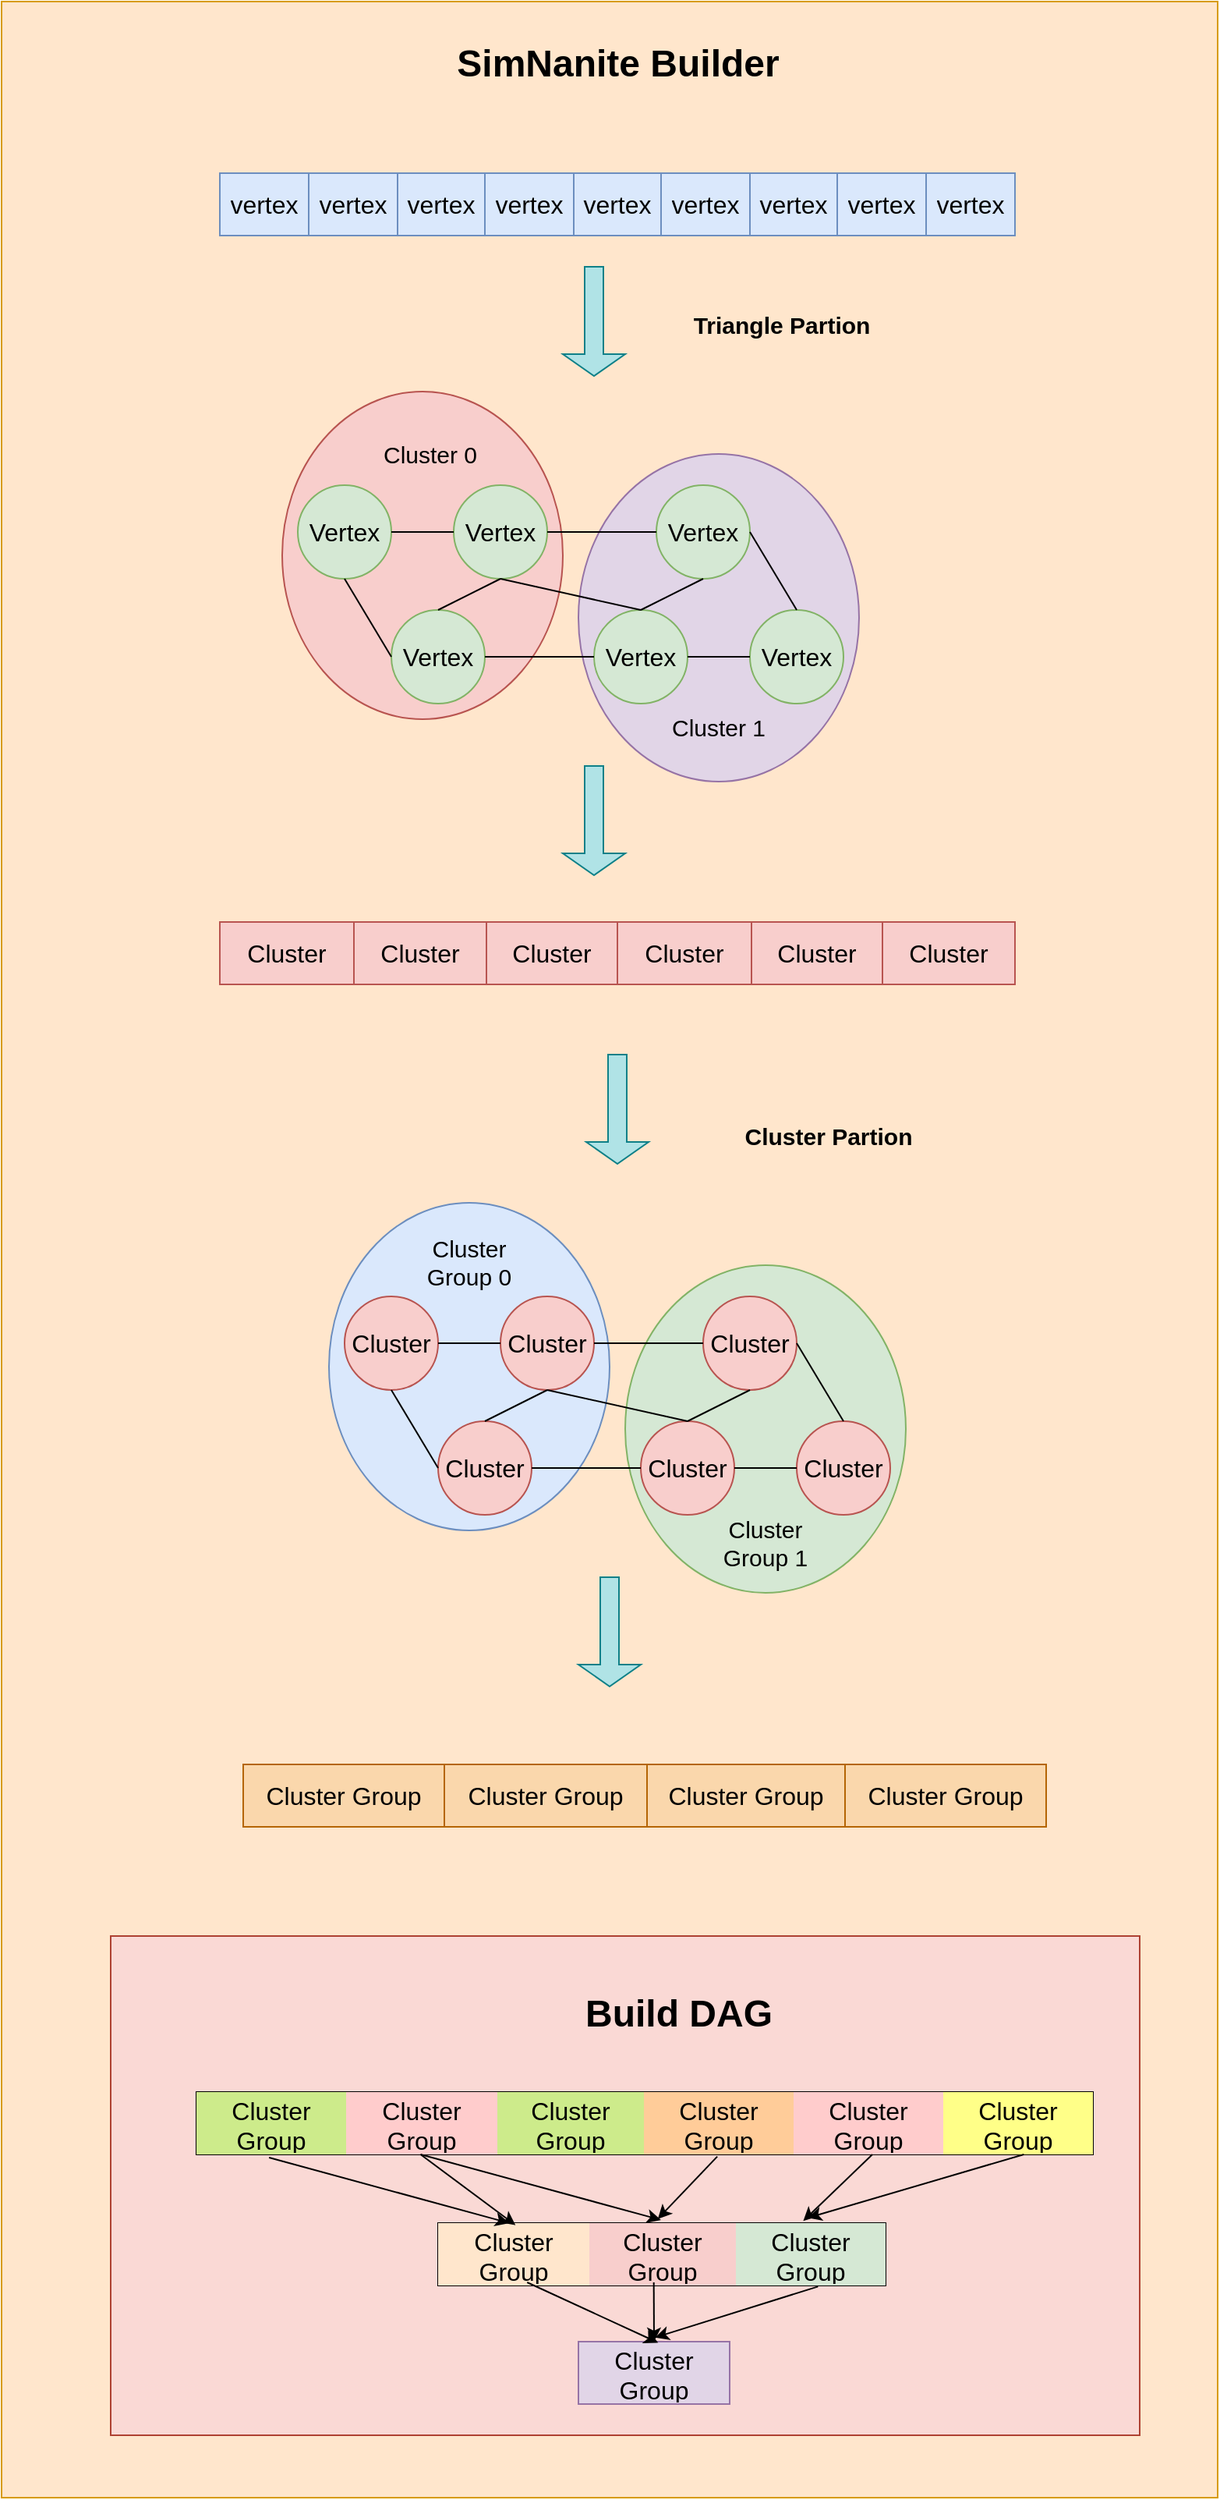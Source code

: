 <mxfile version="24.2.5" type="device">
  <diagram name="第 1 页" id="NVpO8k8sHnHA3oFOYIeO">
    <mxGraphModel dx="2074" dy="1205" grid="1" gridSize="10" guides="1" tooltips="1" connect="1" arrows="1" fold="1" page="1" pageScale="1" pageWidth="827" pageHeight="1169" math="0" shadow="0">
      <root>
        <mxCell id="0" />
        <mxCell id="1" parent="0" />
        <mxCell id="N2J5XHIXmiKmupVZQr-M-115" value="" style="rounded=0;whiteSpace=wrap;html=1;fillColor=#ffe6cc;strokeColor=#d79b00;" vertex="1" parent="1">
          <mxGeometry x="30" y="310" width="780" height="1600" as="geometry" />
        </mxCell>
        <mxCell id="N2J5XHIXmiKmupVZQr-M-113" value="" style="rounded=0;whiteSpace=wrap;html=1;fillColor=#fad9d5;strokeColor=#ae4132;" vertex="1" parent="1">
          <mxGeometry x="100" y="1550" width="660" height="320" as="geometry" />
        </mxCell>
        <mxCell id="N2J5XHIXmiKmupVZQr-M-37" value="" style="ellipse;whiteSpace=wrap;html=1;fillColor=#e1d5e7;strokeColor=#9673a6;" vertex="1" parent="1">
          <mxGeometry x="400" y="600" width="180" height="210" as="geometry" />
        </mxCell>
        <mxCell id="N2J5XHIXmiKmupVZQr-M-36" value="" style="ellipse;whiteSpace=wrap;html=1;fillColor=#f8cecc;strokeColor=#b85450;" vertex="1" parent="1">
          <mxGeometry x="210" y="560" width="180" height="210" as="geometry" />
        </mxCell>
        <mxCell id="N2J5XHIXmiKmupVZQr-M-1" value="" style="shape=table;startSize=0;container=1;collapsible=0;childLayout=tableLayout;fontSize=16;fillColor=#dae8fc;strokeColor=#6c8ebf;" vertex="1" parent="1">
          <mxGeometry x="170" y="420" width="510" height="40" as="geometry" />
        </mxCell>
        <mxCell id="N2J5XHIXmiKmupVZQr-M-2" value="" style="shape=tableRow;horizontal=0;startSize=0;swimlaneHead=0;swimlaneBody=0;strokeColor=inherit;top=0;left=0;bottom=0;right=0;collapsible=0;dropTarget=0;fillColor=none;points=[[0,0.5],[1,0.5]];portConstraint=eastwest;fontSize=16;" vertex="1" parent="N2J5XHIXmiKmupVZQr-M-1">
          <mxGeometry width="510" height="40" as="geometry" />
        </mxCell>
        <mxCell id="N2J5XHIXmiKmupVZQr-M-3" value="vertex" style="shape=partialRectangle;html=1;whiteSpace=wrap;connectable=0;strokeColor=inherit;overflow=hidden;fillColor=none;top=0;left=0;bottom=0;right=0;pointerEvents=1;fontSize=16;" vertex="1" parent="N2J5XHIXmiKmupVZQr-M-2">
          <mxGeometry width="57" height="40" as="geometry">
            <mxRectangle width="57" height="40" as="alternateBounds" />
          </mxGeometry>
        </mxCell>
        <mxCell id="N2J5XHIXmiKmupVZQr-M-4" value="vertex" style="shape=partialRectangle;html=1;whiteSpace=wrap;connectable=0;strokeColor=inherit;overflow=hidden;fillColor=none;top=0;left=0;bottom=0;right=0;pointerEvents=1;fontSize=16;" vertex="1" parent="N2J5XHIXmiKmupVZQr-M-2">
          <mxGeometry x="57" width="57" height="40" as="geometry">
            <mxRectangle width="57" height="40" as="alternateBounds" />
          </mxGeometry>
        </mxCell>
        <mxCell id="N2J5XHIXmiKmupVZQr-M-5" value="vertex" style="shape=partialRectangle;html=1;whiteSpace=wrap;connectable=0;strokeColor=inherit;overflow=hidden;fillColor=none;top=0;left=0;bottom=0;right=0;pointerEvents=1;fontSize=16;" vertex="1" parent="N2J5XHIXmiKmupVZQr-M-2">
          <mxGeometry x="114" width="56" height="40" as="geometry">
            <mxRectangle width="56" height="40" as="alternateBounds" />
          </mxGeometry>
        </mxCell>
        <mxCell id="N2J5XHIXmiKmupVZQr-M-14" value="vertex" style="shape=partialRectangle;html=1;whiteSpace=wrap;connectable=0;strokeColor=inherit;overflow=hidden;fillColor=none;top=0;left=0;bottom=0;right=0;pointerEvents=1;fontSize=16;" vertex="1" parent="N2J5XHIXmiKmupVZQr-M-2">
          <mxGeometry x="170" width="57" height="40" as="geometry">
            <mxRectangle width="57" height="40" as="alternateBounds" />
          </mxGeometry>
        </mxCell>
        <mxCell id="N2J5XHIXmiKmupVZQr-M-15" value="vertex" style="shape=partialRectangle;html=1;whiteSpace=wrap;connectable=0;strokeColor=inherit;overflow=hidden;fillColor=none;top=0;left=0;bottom=0;right=0;pointerEvents=1;fontSize=16;" vertex="1" parent="N2J5XHIXmiKmupVZQr-M-2">
          <mxGeometry x="227" width="56" height="40" as="geometry">
            <mxRectangle width="56" height="40" as="alternateBounds" />
          </mxGeometry>
        </mxCell>
        <mxCell id="N2J5XHIXmiKmupVZQr-M-16" value="vertex" style="shape=partialRectangle;html=1;whiteSpace=wrap;connectable=0;strokeColor=inherit;overflow=hidden;fillColor=none;top=0;left=0;bottom=0;right=0;pointerEvents=1;fontSize=16;" vertex="1" parent="N2J5XHIXmiKmupVZQr-M-2">
          <mxGeometry x="283" width="57" height="40" as="geometry">
            <mxRectangle width="57" height="40" as="alternateBounds" />
          </mxGeometry>
        </mxCell>
        <mxCell id="N2J5XHIXmiKmupVZQr-M-17" value="vertex" style="shape=partialRectangle;html=1;whiteSpace=wrap;connectable=0;strokeColor=inherit;overflow=hidden;fillColor=none;top=0;left=0;bottom=0;right=0;pointerEvents=1;fontSize=16;" vertex="1" parent="N2J5XHIXmiKmupVZQr-M-2">
          <mxGeometry x="340" width="56" height="40" as="geometry">
            <mxRectangle width="56" height="40" as="alternateBounds" />
          </mxGeometry>
        </mxCell>
        <mxCell id="N2J5XHIXmiKmupVZQr-M-18" value="vertex" style="shape=partialRectangle;html=1;whiteSpace=wrap;connectable=0;strokeColor=inherit;overflow=hidden;fillColor=none;top=0;left=0;bottom=0;right=0;pointerEvents=1;fontSize=16;" vertex="1" parent="N2J5XHIXmiKmupVZQr-M-2">
          <mxGeometry x="396" width="57" height="40" as="geometry">
            <mxRectangle width="57" height="40" as="alternateBounds" />
          </mxGeometry>
        </mxCell>
        <mxCell id="N2J5XHIXmiKmupVZQr-M-19" value="vertex" style="shape=partialRectangle;html=1;whiteSpace=wrap;connectable=0;strokeColor=inherit;overflow=hidden;fillColor=none;top=0;left=0;bottom=0;right=0;pointerEvents=1;fontSize=16;" vertex="1" parent="N2J5XHIXmiKmupVZQr-M-2">
          <mxGeometry x="453" width="57" height="40" as="geometry">
            <mxRectangle width="57" height="40" as="alternateBounds" />
          </mxGeometry>
        </mxCell>
        <mxCell id="N2J5XHIXmiKmupVZQr-M-21" value="Vertex" style="ellipse;whiteSpace=wrap;html=1;aspect=fixed;fontSize=16;fillColor=#d5e8d4;strokeColor=#82b366;" vertex="1" parent="1">
          <mxGeometry x="220" y="620" width="60" height="60" as="geometry" />
        </mxCell>
        <mxCell id="N2J5XHIXmiKmupVZQr-M-22" value="Vertex" style="ellipse;whiteSpace=wrap;html=1;aspect=fixed;fontSize=16;fillColor=#d5e8d4;strokeColor=#82b366;" vertex="1" parent="1">
          <mxGeometry x="320" y="620" width="60" height="60" as="geometry" />
        </mxCell>
        <mxCell id="N2J5XHIXmiKmupVZQr-M-23" value="Vertex" style="ellipse;whiteSpace=wrap;html=1;aspect=fixed;fontSize=16;fillColor=#d5e8d4;strokeColor=#82b366;" vertex="1" parent="1">
          <mxGeometry x="450" y="620" width="60" height="60" as="geometry" />
        </mxCell>
        <mxCell id="N2J5XHIXmiKmupVZQr-M-24" value="Vertex" style="ellipse;whiteSpace=wrap;html=1;aspect=fixed;fontSize=16;fillColor=#d5e8d4;strokeColor=#82b366;" vertex="1" parent="1">
          <mxGeometry x="510" y="700" width="60" height="60" as="geometry" />
        </mxCell>
        <mxCell id="N2J5XHIXmiKmupVZQr-M-25" value="Vertex" style="ellipse;whiteSpace=wrap;html=1;aspect=fixed;fontSize=16;fillColor=#d5e8d4;strokeColor=#82b366;" vertex="1" parent="1">
          <mxGeometry x="280" y="700" width="60" height="60" as="geometry" />
        </mxCell>
        <mxCell id="N2J5XHIXmiKmupVZQr-M-26" value="Vertex" style="ellipse;whiteSpace=wrap;html=1;aspect=fixed;fontSize=16;fillColor=#d5e8d4;strokeColor=#82b366;" vertex="1" parent="1">
          <mxGeometry x="410" y="700" width="60" height="60" as="geometry" />
        </mxCell>
        <mxCell id="N2J5XHIXmiKmupVZQr-M-27" value="" style="endArrow=none;html=1;rounded=0;exitX=1;exitY=0.5;exitDx=0;exitDy=0;entryX=0;entryY=0.5;entryDx=0;entryDy=0;" edge="1" parent="1" source="N2J5XHIXmiKmupVZQr-M-21" target="N2J5XHIXmiKmupVZQr-M-22">
          <mxGeometry width="50" height="50" relative="1" as="geometry">
            <mxPoint x="390" y="640" as="sourcePoint" />
            <mxPoint x="440" y="590" as="targetPoint" />
          </mxGeometry>
        </mxCell>
        <mxCell id="N2J5XHIXmiKmupVZQr-M-28" value="" style="endArrow=none;html=1;rounded=0;exitX=0;exitY=0.5;exitDx=0;exitDy=0;entryX=1;entryY=0.5;entryDx=0;entryDy=0;" edge="1" parent="1" source="N2J5XHIXmiKmupVZQr-M-23" target="N2J5XHIXmiKmupVZQr-M-22">
          <mxGeometry width="50" height="50" relative="1" as="geometry">
            <mxPoint x="290" y="660" as="sourcePoint" />
            <mxPoint x="330" y="660" as="targetPoint" />
          </mxGeometry>
        </mxCell>
        <mxCell id="N2J5XHIXmiKmupVZQr-M-29" value="" style="endArrow=none;html=1;rounded=0;exitX=0.5;exitY=1;exitDx=0;exitDy=0;entryX=0.5;entryY=0;entryDx=0;entryDy=0;" edge="1" parent="1" source="N2J5XHIXmiKmupVZQr-M-22" target="N2J5XHIXmiKmupVZQr-M-25">
          <mxGeometry width="50" height="50" relative="1" as="geometry">
            <mxPoint x="430" y="660" as="sourcePoint" />
            <mxPoint x="390" y="660" as="targetPoint" />
          </mxGeometry>
        </mxCell>
        <mxCell id="N2J5XHIXmiKmupVZQr-M-30" value="" style="endArrow=none;html=1;rounded=0;exitX=1;exitY=0.5;exitDx=0;exitDy=0;entryX=0;entryY=0.5;entryDx=0;entryDy=0;" edge="1" parent="1" source="N2J5XHIXmiKmupVZQr-M-25" target="N2J5XHIXmiKmupVZQr-M-26">
          <mxGeometry width="50" height="50" relative="1" as="geometry">
            <mxPoint x="290" y="660" as="sourcePoint" />
            <mxPoint x="330" y="660" as="targetPoint" />
          </mxGeometry>
        </mxCell>
        <mxCell id="N2J5XHIXmiKmupVZQr-M-31" value="" style="endArrow=none;html=1;rounded=0;exitX=1;exitY=0.5;exitDx=0;exitDy=0;entryX=0;entryY=0.5;entryDx=0;entryDy=0;" edge="1" parent="1" source="N2J5XHIXmiKmupVZQr-M-26" target="N2J5XHIXmiKmupVZQr-M-24">
          <mxGeometry width="50" height="50" relative="1" as="geometry">
            <mxPoint x="350" y="740" as="sourcePoint" />
            <mxPoint x="390" y="740" as="targetPoint" />
          </mxGeometry>
        </mxCell>
        <mxCell id="N2J5XHIXmiKmupVZQr-M-32" value="" style="endArrow=none;html=1;rounded=0;exitX=1;exitY=0.5;exitDx=0;exitDy=0;entryX=0.5;entryY=0;entryDx=0;entryDy=0;" edge="1" parent="1" source="N2J5XHIXmiKmupVZQr-M-23" target="N2J5XHIXmiKmupVZQr-M-24">
          <mxGeometry width="50" height="50" relative="1" as="geometry">
            <mxPoint x="450" y="740" as="sourcePoint" />
            <mxPoint x="490" y="740" as="targetPoint" />
          </mxGeometry>
        </mxCell>
        <mxCell id="N2J5XHIXmiKmupVZQr-M-33" value="" style="endArrow=none;html=1;rounded=0;exitX=0.5;exitY=1;exitDx=0;exitDy=0;entryX=0.5;entryY=0;entryDx=0;entryDy=0;" edge="1" parent="1" source="N2J5XHIXmiKmupVZQr-M-23" target="N2J5XHIXmiKmupVZQr-M-26">
          <mxGeometry width="50" height="50" relative="1" as="geometry">
            <mxPoint x="472" y="687" as="sourcePoint" />
            <mxPoint x="499" y="719" as="targetPoint" />
          </mxGeometry>
        </mxCell>
        <mxCell id="N2J5XHIXmiKmupVZQr-M-34" value="" style="endArrow=none;html=1;rounded=0;exitX=0.5;exitY=1;exitDx=0;exitDy=0;entryX=0.5;entryY=0;entryDx=0;entryDy=0;" edge="1" parent="1" source="N2J5XHIXmiKmupVZQr-M-22" target="N2J5XHIXmiKmupVZQr-M-26">
          <mxGeometry width="50" height="50" relative="1" as="geometry">
            <mxPoint x="460" y="690" as="sourcePoint" />
            <mxPoint x="520" y="710" as="targetPoint" />
          </mxGeometry>
        </mxCell>
        <mxCell id="N2J5XHIXmiKmupVZQr-M-35" value="" style="endArrow=none;html=1;rounded=0;exitX=0.5;exitY=1;exitDx=0;exitDy=0;entryX=0;entryY=0.5;entryDx=0;entryDy=0;" edge="1" parent="1" source="N2J5XHIXmiKmupVZQr-M-21" target="N2J5XHIXmiKmupVZQr-M-25">
          <mxGeometry width="50" height="50" relative="1" as="geometry">
            <mxPoint x="360" y="690" as="sourcePoint" />
            <mxPoint x="420" y="710" as="targetPoint" />
          </mxGeometry>
        </mxCell>
        <mxCell id="N2J5XHIXmiKmupVZQr-M-39" value="" style="shape=singleArrow;direction=south;whiteSpace=wrap;html=1;fillColor=#b0e3e6;strokeColor=#0e8088;" vertex="1" parent="1">
          <mxGeometry x="390" y="480" width="40" height="70" as="geometry" />
        </mxCell>
        <mxCell id="N2J5XHIXmiKmupVZQr-M-40" value="&lt;font style=&quot;font-size: 15px;&quot;&gt;Triangle Partion&lt;/font&gt;" style="text;strokeColor=none;fillColor=none;html=1;fontSize=24;fontStyle=1;verticalAlign=middle;align=center;" vertex="1" parent="1">
          <mxGeometry x="480" y="495" width="100" height="40" as="geometry" />
        </mxCell>
        <mxCell id="N2J5XHIXmiKmupVZQr-M-41" value="" style="shape=table;startSize=0;container=1;collapsible=0;childLayout=tableLayout;fontSize=16;fillColor=#f8cecc;strokeColor=#b85450;" vertex="1" parent="1">
          <mxGeometry x="170" y="900" width="510" height="40" as="geometry" />
        </mxCell>
        <mxCell id="N2J5XHIXmiKmupVZQr-M-42" value="" style="shape=tableRow;horizontal=0;startSize=0;swimlaneHead=0;swimlaneBody=0;strokeColor=inherit;top=0;left=0;bottom=0;right=0;collapsible=0;dropTarget=0;fillColor=none;points=[[0,0.5],[1,0.5]];portConstraint=eastwest;fontSize=16;" vertex="1" parent="N2J5XHIXmiKmupVZQr-M-41">
          <mxGeometry width="510" height="40" as="geometry" />
        </mxCell>
        <mxCell id="N2J5XHIXmiKmupVZQr-M-43" value="Cluster" style="shape=partialRectangle;html=1;whiteSpace=wrap;connectable=0;strokeColor=inherit;overflow=hidden;fillColor=none;top=0;left=0;bottom=0;right=0;pointerEvents=1;fontSize=16;" vertex="1" parent="N2J5XHIXmiKmupVZQr-M-42">
          <mxGeometry width="86" height="40" as="geometry">
            <mxRectangle width="86" height="40" as="alternateBounds" />
          </mxGeometry>
        </mxCell>
        <mxCell id="N2J5XHIXmiKmupVZQr-M-44" value="Cluster" style="shape=partialRectangle;html=1;whiteSpace=wrap;connectable=0;strokeColor=inherit;overflow=hidden;fillColor=none;top=0;left=0;bottom=0;right=0;pointerEvents=1;fontSize=16;" vertex="1" parent="N2J5XHIXmiKmupVZQr-M-42">
          <mxGeometry x="86" width="85" height="40" as="geometry">
            <mxRectangle width="85" height="40" as="alternateBounds" />
          </mxGeometry>
        </mxCell>
        <mxCell id="N2J5XHIXmiKmupVZQr-M-45" value="Cluster" style="shape=partialRectangle;html=1;whiteSpace=wrap;connectable=0;strokeColor=inherit;overflow=hidden;fillColor=none;top=0;left=0;bottom=0;right=0;pointerEvents=1;fontSize=16;" vertex="1" parent="N2J5XHIXmiKmupVZQr-M-42">
          <mxGeometry x="171" width="84" height="40" as="geometry">
            <mxRectangle width="84" height="40" as="alternateBounds" />
          </mxGeometry>
        </mxCell>
        <mxCell id="N2J5XHIXmiKmupVZQr-M-46" value="Cluster" style="shape=partialRectangle;html=1;whiteSpace=wrap;connectable=0;strokeColor=inherit;overflow=hidden;fillColor=none;top=0;left=0;bottom=0;right=0;pointerEvents=1;fontSize=16;" vertex="1" parent="N2J5XHIXmiKmupVZQr-M-42">
          <mxGeometry x="255" width="86" height="40" as="geometry">
            <mxRectangle width="86" height="40" as="alternateBounds" />
          </mxGeometry>
        </mxCell>
        <mxCell id="N2J5XHIXmiKmupVZQr-M-47" value="Cluster" style="shape=partialRectangle;html=1;whiteSpace=wrap;connectable=0;strokeColor=inherit;overflow=hidden;fillColor=none;top=0;left=0;bottom=0;right=0;pointerEvents=1;fontSize=16;" vertex="1" parent="N2J5XHIXmiKmupVZQr-M-42">
          <mxGeometry x="341" width="84" height="40" as="geometry">
            <mxRectangle width="84" height="40" as="alternateBounds" />
          </mxGeometry>
        </mxCell>
        <mxCell id="N2J5XHIXmiKmupVZQr-M-48" value="Cluster" style="shape=partialRectangle;html=1;whiteSpace=wrap;connectable=0;strokeColor=inherit;overflow=hidden;fillColor=none;top=0;left=0;bottom=0;right=0;pointerEvents=1;fontSize=16;" vertex="1" parent="N2J5XHIXmiKmupVZQr-M-42">
          <mxGeometry x="425" width="85" height="40" as="geometry">
            <mxRectangle width="85" height="40" as="alternateBounds" />
          </mxGeometry>
        </mxCell>
        <mxCell id="N2J5XHIXmiKmupVZQr-M-52" value="" style="shape=singleArrow;direction=south;whiteSpace=wrap;html=1;fillColor=#b0e3e6;strokeColor=#0e8088;" vertex="1" parent="1">
          <mxGeometry x="390" y="800" width="40" height="70" as="geometry" />
        </mxCell>
        <mxCell id="N2J5XHIXmiKmupVZQr-M-53" value="Cluster 0" style="text;html=1;align=center;verticalAlign=middle;whiteSpace=wrap;rounded=0;fontSize=15;" vertex="1" parent="1">
          <mxGeometry x="270" y="585" width="70" height="30" as="geometry" />
        </mxCell>
        <mxCell id="N2J5XHIXmiKmupVZQr-M-54" value="Cluster 1" style="text;html=1;align=center;verticalAlign=middle;whiteSpace=wrap;rounded=0;fontSize=15;" vertex="1" parent="1">
          <mxGeometry x="455" y="760" width="70" height="30" as="geometry" />
        </mxCell>
        <mxCell id="N2J5XHIXmiKmupVZQr-M-55" value="" style="ellipse;whiteSpace=wrap;html=1;fillColor=#d5e8d4;strokeColor=#82b366;" vertex="1" parent="1">
          <mxGeometry x="430" y="1120" width="180" height="210" as="geometry" />
        </mxCell>
        <mxCell id="N2J5XHIXmiKmupVZQr-M-56" value="" style="ellipse;whiteSpace=wrap;html=1;fillColor=#dae8fc;strokeColor=#6c8ebf;" vertex="1" parent="1">
          <mxGeometry x="240" y="1080" width="180" height="210" as="geometry" />
        </mxCell>
        <mxCell id="N2J5XHIXmiKmupVZQr-M-57" value="Cluster" style="ellipse;whiteSpace=wrap;html=1;aspect=fixed;fontSize=16;fillColor=#f8cecc;strokeColor=#b85450;" vertex="1" parent="1">
          <mxGeometry x="250" y="1140" width="60" height="60" as="geometry" />
        </mxCell>
        <mxCell id="N2J5XHIXmiKmupVZQr-M-58" value="Cluster" style="ellipse;whiteSpace=wrap;html=1;aspect=fixed;fontSize=16;fillColor=#f8cecc;strokeColor=#b85450;" vertex="1" parent="1">
          <mxGeometry x="350" y="1140" width="60" height="60" as="geometry" />
        </mxCell>
        <mxCell id="N2J5XHIXmiKmupVZQr-M-59" value="Cluster" style="ellipse;whiteSpace=wrap;html=1;aspect=fixed;fontSize=16;fillColor=#f8cecc;strokeColor=#b85450;" vertex="1" parent="1">
          <mxGeometry x="480" y="1140" width="60" height="60" as="geometry" />
        </mxCell>
        <mxCell id="N2J5XHIXmiKmupVZQr-M-60" value="Cluster" style="ellipse;whiteSpace=wrap;html=1;aspect=fixed;fontSize=16;fillColor=#f8cecc;strokeColor=#b85450;" vertex="1" parent="1">
          <mxGeometry x="540" y="1220" width="60" height="60" as="geometry" />
        </mxCell>
        <mxCell id="N2J5XHIXmiKmupVZQr-M-61" value="Cluster" style="ellipse;whiteSpace=wrap;html=1;aspect=fixed;fontSize=16;fillColor=#f8cecc;strokeColor=#b85450;" vertex="1" parent="1">
          <mxGeometry x="310" y="1220" width="60" height="60" as="geometry" />
        </mxCell>
        <mxCell id="N2J5XHIXmiKmupVZQr-M-62" value="Cluster" style="ellipse;whiteSpace=wrap;html=1;aspect=fixed;fontSize=16;fillColor=#f8cecc;strokeColor=#b85450;" vertex="1" parent="1">
          <mxGeometry x="440" y="1220" width="60" height="60" as="geometry" />
        </mxCell>
        <mxCell id="N2J5XHIXmiKmupVZQr-M-63" value="" style="endArrow=none;html=1;rounded=0;exitX=1;exitY=0.5;exitDx=0;exitDy=0;entryX=0;entryY=0.5;entryDx=0;entryDy=0;" edge="1" parent="1" source="N2J5XHIXmiKmupVZQr-M-57" target="N2J5XHIXmiKmupVZQr-M-58">
          <mxGeometry width="50" height="50" relative="1" as="geometry">
            <mxPoint x="420" y="1160" as="sourcePoint" />
            <mxPoint x="470" y="1110" as="targetPoint" />
          </mxGeometry>
        </mxCell>
        <mxCell id="N2J5XHIXmiKmupVZQr-M-64" value="" style="endArrow=none;html=1;rounded=0;exitX=0;exitY=0.5;exitDx=0;exitDy=0;entryX=1;entryY=0.5;entryDx=0;entryDy=0;" edge="1" parent="1" source="N2J5XHIXmiKmupVZQr-M-59" target="N2J5XHIXmiKmupVZQr-M-58">
          <mxGeometry width="50" height="50" relative="1" as="geometry">
            <mxPoint x="320" y="1180" as="sourcePoint" />
            <mxPoint x="360" y="1180" as="targetPoint" />
          </mxGeometry>
        </mxCell>
        <mxCell id="N2J5XHIXmiKmupVZQr-M-65" value="" style="endArrow=none;html=1;rounded=0;exitX=0.5;exitY=1;exitDx=0;exitDy=0;entryX=0.5;entryY=0;entryDx=0;entryDy=0;" edge="1" parent="1" source="N2J5XHIXmiKmupVZQr-M-58" target="N2J5XHIXmiKmupVZQr-M-61">
          <mxGeometry width="50" height="50" relative="1" as="geometry">
            <mxPoint x="460" y="1180" as="sourcePoint" />
            <mxPoint x="420" y="1180" as="targetPoint" />
          </mxGeometry>
        </mxCell>
        <mxCell id="N2J5XHIXmiKmupVZQr-M-66" value="" style="endArrow=none;html=1;rounded=0;exitX=1;exitY=0.5;exitDx=0;exitDy=0;entryX=0;entryY=0.5;entryDx=0;entryDy=0;" edge="1" parent="1" source="N2J5XHIXmiKmupVZQr-M-61" target="N2J5XHIXmiKmupVZQr-M-62">
          <mxGeometry width="50" height="50" relative="1" as="geometry">
            <mxPoint x="320" y="1180" as="sourcePoint" />
            <mxPoint x="360" y="1180" as="targetPoint" />
          </mxGeometry>
        </mxCell>
        <mxCell id="N2J5XHIXmiKmupVZQr-M-67" value="" style="endArrow=none;html=1;rounded=0;exitX=1;exitY=0.5;exitDx=0;exitDy=0;entryX=0;entryY=0.5;entryDx=0;entryDy=0;" edge="1" parent="1" source="N2J5XHIXmiKmupVZQr-M-62" target="N2J5XHIXmiKmupVZQr-M-60">
          <mxGeometry width="50" height="50" relative="1" as="geometry">
            <mxPoint x="380" y="1260" as="sourcePoint" />
            <mxPoint x="420" y="1260" as="targetPoint" />
          </mxGeometry>
        </mxCell>
        <mxCell id="N2J5XHIXmiKmupVZQr-M-68" value="" style="endArrow=none;html=1;rounded=0;exitX=1;exitY=0.5;exitDx=0;exitDy=0;entryX=0.5;entryY=0;entryDx=0;entryDy=0;" edge="1" parent="1" source="N2J5XHIXmiKmupVZQr-M-59" target="N2J5XHIXmiKmupVZQr-M-60">
          <mxGeometry width="50" height="50" relative="1" as="geometry">
            <mxPoint x="480" y="1260" as="sourcePoint" />
            <mxPoint x="520" y="1260" as="targetPoint" />
          </mxGeometry>
        </mxCell>
        <mxCell id="N2J5XHIXmiKmupVZQr-M-69" value="" style="endArrow=none;html=1;rounded=0;exitX=0.5;exitY=1;exitDx=0;exitDy=0;entryX=0.5;entryY=0;entryDx=0;entryDy=0;" edge="1" parent="1" source="N2J5XHIXmiKmupVZQr-M-59" target="N2J5XHIXmiKmupVZQr-M-62">
          <mxGeometry width="50" height="50" relative="1" as="geometry">
            <mxPoint x="502" y="1207" as="sourcePoint" />
            <mxPoint x="529" y="1239" as="targetPoint" />
          </mxGeometry>
        </mxCell>
        <mxCell id="N2J5XHIXmiKmupVZQr-M-70" value="" style="endArrow=none;html=1;rounded=0;exitX=0.5;exitY=1;exitDx=0;exitDy=0;entryX=0.5;entryY=0;entryDx=0;entryDy=0;" edge="1" parent="1" source="N2J5XHIXmiKmupVZQr-M-58" target="N2J5XHIXmiKmupVZQr-M-62">
          <mxGeometry width="50" height="50" relative="1" as="geometry">
            <mxPoint x="490" y="1210" as="sourcePoint" />
            <mxPoint x="550" y="1230" as="targetPoint" />
          </mxGeometry>
        </mxCell>
        <mxCell id="N2J5XHIXmiKmupVZQr-M-71" value="" style="endArrow=none;html=1;rounded=0;exitX=0.5;exitY=1;exitDx=0;exitDy=0;entryX=0;entryY=0.5;entryDx=0;entryDy=0;" edge="1" parent="1" source="N2J5XHIXmiKmupVZQr-M-57" target="N2J5XHIXmiKmupVZQr-M-61">
          <mxGeometry width="50" height="50" relative="1" as="geometry">
            <mxPoint x="390" y="1210" as="sourcePoint" />
            <mxPoint x="450" y="1230" as="targetPoint" />
          </mxGeometry>
        </mxCell>
        <mxCell id="N2J5XHIXmiKmupVZQr-M-72" value="" style="shape=singleArrow;direction=south;whiteSpace=wrap;html=1;fillColor=#b0e3e6;strokeColor=#0e8088;" vertex="1" parent="1">
          <mxGeometry x="405" y="985" width="40" height="70" as="geometry" />
        </mxCell>
        <mxCell id="N2J5XHIXmiKmupVZQr-M-73" value="&lt;font style=&quot;font-size: 15px;&quot;&gt;Cluster Partion&lt;/font&gt;" style="text;strokeColor=none;fillColor=none;html=1;fontSize=24;fontStyle=1;verticalAlign=middle;align=center;" vertex="1" parent="1">
          <mxGeometry x="510" y="1015" width="100" height="40" as="geometry" />
        </mxCell>
        <mxCell id="N2J5XHIXmiKmupVZQr-M-74" value="" style="shape=singleArrow;direction=south;whiteSpace=wrap;html=1;fillColor=#b0e3e6;strokeColor=#0e8088;" vertex="1" parent="1">
          <mxGeometry x="400" y="1320" width="40" height="70" as="geometry" />
        </mxCell>
        <mxCell id="N2J5XHIXmiKmupVZQr-M-75" value="Cluster Group 0" style="text;html=1;align=center;verticalAlign=middle;whiteSpace=wrap;rounded=0;fontSize=15;" vertex="1" parent="1">
          <mxGeometry x="290" y="1100" width="80" height="35" as="geometry" />
        </mxCell>
        <mxCell id="N2J5XHIXmiKmupVZQr-M-77" value="Cluster Group 1" style="text;html=1;align=center;verticalAlign=middle;whiteSpace=wrap;rounded=0;fontSize=15;" vertex="1" parent="1">
          <mxGeometry x="480" y="1280" width="80" height="35" as="geometry" />
        </mxCell>
        <mxCell id="N2J5XHIXmiKmupVZQr-M-79" value="" style="shape=table;startSize=0;container=1;collapsible=0;childLayout=tableLayout;fontSize=16;fillColor=#fad7ac;strokeColor=#b46504;" vertex="1" parent="1">
          <mxGeometry x="185" y="1440" width="515" height="40" as="geometry" />
        </mxCell>
        <mxCell id="N2J5XHIXmiKmupVZQr-M-80" value="" style="shape=tableRow;horizontal=0;startSize=0;swimlaneHead=0;swimlaneBody=0;strokeColor=inherit;top=0;left=0;bottom=0;right=0;collapsible=0;dropTarget=0;fillColor=none;points=[[0,0.5],[1,0.5]];portConstraint=eastwest;fontSize=16;" vertex="1" parent="N2J5XHIXmiKmupVZQr-M-79">
          <mxGeometry width="515" height="40" as="geometry" />
        </mxCell>
        <mxCell id="N2J5XHIXmiKmupVZQr-M-81" value="Cluster Group" style="shape=partialRectangle;html=1;whiteSpace=wrap;connectable=0;strokeColor=inherit;overflow=hidden;fillColor=none;top=0;left=0;bottom=0;right=0;pointerEvents=1;fontSize=16;" vertex="1" parent="N2J5XHIXmiKmupVZQr-M-80">
          <mxGeometry width="129" height="40" as="geometry">
            <mxRectangle width="129" height="40" as="alternateBounds" />
          </mxGeometry>
        </mxCell>
        <mxCell id="N2J5XHIXmiKmupVZQr-M-82" value="Cluster Group" style="shape=partialRectangle;html=1;whiteSpace=wrap;connectable=0;strokeColor=inherit;overflow=hidden;fillColor=none;top=0;left=0;bottom=0;right=0;pointerEvents=1;fontSize=16;" vertex="1" parent="N2J5XHIXmiKmupVZQr-M-80">
          <mxGeometry x="129" width="130" height="40" as="geometry">
            <mxRectangle width="130" height="40" as="alternateBounds" />
          </mxGeometry>
        </mxCell>
        <mxCell id="N2J5XHIXmiKmupVZQr-M-83" value="Cluster Group" style="shape=partialRectangle;html=1;whiteSpace=wrap;connectable=0;strokeColor=inherit;overflow=hidden;fillColor=none;top=0;left=0;bottom=0;right=0;pointerEvents=1;fontSize=16;" vertex="1" parent="N2J5XHIXmiKmupVZQr-M-80">
          <mxGeometry x="259" width="127" height="40" as="geometry">
            <mxRectangle width="127" height="40" as="alternateBounds" />
          </mxGeometry>
        </mxCell>
        <mxCell id="N2J5XHIXmiKmupVZQr-M-84" value="Cluster Group" style="shape=partialRectangle;html=1;whiteSpace=wrap;connectable=0;strokeColor=inherit;overflow=hidden;fillColor=none;top=0;left=0;bottom=0;right=0;pointerEvents=1;fontSize=16;" vertex="1" parent="N2J5XHIXmiKmupVZQr-M-80">
          <mxGeometry x="386" width="129" height="40" as="geometry">
            <mxRectangle width="129" height="40" as="alternateBounds" />
          </mxGeometry>
        </mxCell>
        <mxCell id="N2J5XHIXmiKmupVZQr-M-90" value="" style="shape=table;startSize=0;container=1;collapsible=0;childLayout=tableLayout;fontSize=16;" vertex="1" parent="1">
          <mxGeometry x="155" y="1650" width="575" height="40" as="geometry" />
        </mxCell>
        <mxCell id="N2J5XHIXmiKmupVZQr-M-91" value="" style="shape=tableRow;horizontal=0;startSize=0;swimlaneHead=0;swimlaneBody=0;strokeColor=inherit;top=0;left=0;bottom=0;right=0;collapsible=0;dropTarget=0;fillColor=none;points=[[0,0.5],[1,0.5]];portConstraint=eastwest;fontSize=16;" vertex="1" parent="N2J5XHIXmiKmupVZQr-M-90">
          <mxGeometry width="575" height="40" as="geometry" />
        </mxCell>
        <mxCell id="N2J5XHIXmiKmupVZQr-M-92" value="Cluster Group" style="shape=partialRectangle;html=1;whiteSpace=wrap;connectable=0;strokeColor=#36393d;overflow=hidden;fillColor=#cdeb8b;top=0;left=0;bottom=0;right=0;pointerEvents=1;fontSize=16;" vertex="1" parent="N2J5XHIXmiKmupVZQr-M-91">
          <mxGeometry width="96" height="40" as="geometry">
            <mxRectangle width="96" height="40" as="alternateBounds" />
          </mxGeometry>
        </mxCell>
        <mxCell id="N2J5XHIXmiKmupVZQr-M-93" value="Cluster Group" style="shape=partialRectangle;html=1;whiteSpace=wrap;connectable=0;strokeColor=#36393d;overflow=hidden;fillColor=#ffcccc;top=0;left=0;bottom=0;right=0;pointerEvents=1;fontSize=16;" vertex="1" parent="N2J5XHIXmiKmupVZQr-M-91">
          <mxGeometry x="96" width="97" height="40" as="geometry">
            <mxRectangle width="97" height="40" as="alternateBounds" />
          </mxGeometry>
        </mxCell>
        <mxCell id="N2J5XHIXmiKmupVZQr-M-94" value="Cluster Group" style="shape=partialRectangle;html=1;whiteSpace=wrap;connectable=0;strokeColor=#36393d;overflow=hidden;fillColor=#cdeb8b;top=0;left=0;bottom=0;right=0;pointerEvents=1;fontSize=16;" vertex="1" parent="N2J5XHIXmiKmupVZQr-M-91">
          <mxGeometry x="193" width="94" height="40" as="geometry">
            <mxRectangle width="94" height="40" as="alternateBounds" />
          </mxGeometry>
        </mxCell>
        <mxCell id="N2J5XHIXmiKmupVZQr-M-95" value="Cluster Group" style="shape=partialRectangle;html=1;whiteSpace=wrap;connectable=0;strokeColor=#36393d;overflow=hidden;fillColor=#ffcc99;top=0;left=0;bottom=0;right=0;pointerEvents=1;fontSize=16;" vertex="1" parent="N2J5XHIXmiKmupVZQr-M-91">
          <mxGeometry x="287" width="96" height="40" as="geometry">
            <mxRectangle width="96" height="40" as="alternateBounds" />
          </mxGeometry>
        </mxCell>
        <mxCell id="N2J5XHIXmiKmupVZQr-M-96" value="Cluster Group" style="shape=partialRectangle;html=1;whiteSpace=wrap;connectable=0;strokeColor=#36393d;overflow=hidden;fillColor=#ffcccc;top=0;left=0;bottom=0;right=0;pointerEvents=1;fontSize=16;" vertex="1" parent="N2J5XHIXmiKmupVZQr-M-91">
          <mxGeometry x="383" width="96" height="40" as="geometry">
            <mxRectangle width="96" height="40" as="alternateBounds" />
          </mxGeometry>
        </mxCell>
        <mxCell id="N2J5XHIXmiKmupVZQr-M-97" value="Cluster Group" style="shape=partialRectangle;html=1;whiteSpace=wrap;connectable=0;strokeColor=#36393d;overflow=hidden;fillColor=#ffff88;top=0;left=0;bottom=0;right=0;pointerEvents=1;fontSize=16;" vertex="1" parent="N2J5XHIXmiKmupVZQr-M-91">
          <mxGeometry x="479" width="96" height="40" as="geometry">
            <mxRectangle width="96" height="40" as="alternateBounds" />
          </mxGeometry>
        </mxCell>
        <mxCell id="N2J5XHIXmiKmupVZQr-M-99" value="" style="shape=table;startSize=0;container=1;collapsible=0;childLayout=tableLayout;fontSize=16;" vertex="1" parent="1">
          <mxGeometry x="310" y="1734" width="287" height="40" as="geometry" />
        </mxCell>
        <mxCell id="N2J5XHIXmiKmupVZQr-M-100" value="" style="shape=tableRow;horizontal=0;startSize=0;swimlaneHead=0;swimlaneBody=0;strokeColor=inherit;top=0;left=0;bottom=0;right=0;collapsible=0;dropTarget=0;fillColor=none;points=[[0,0.5],[1,0.5]];portConstraint=eastwest;fontSize=16;" vertex="1" parent="N2J5XHIXmiKmupVZQr-M-99">
          <mxGeometry width="287" height="40" as="geometry" />
        </mxCell>
        <mxCell id="N2J5XHIXmiKmupVZQr-M-102" value="Cluster Group" style="shape=partialRectangle;html=1;whiteSpace=wrap;connectable=0;strokeColor=#d79b00;overflow=hidden;fillColor=#ffe6cc;top=0;left=0;bottom=0;right=0;pointerEvents=1;fontSize=16;" vertex="1" parent="N2J5XHIXmiKmupVZQr-M-100">
          <mxGeometry width="97" height="40" as="geometry">
            <mxRectangle width="97" height="40" as="alternateBounds" />
          </mxGeometry>
        </mxCell>
        <mxCell id="N2J5XHIXmiKmupVZQr-M-103" value="Cluster Group" style="shape=partialRectangle;html=1;whiteSpace=wrap;connectable=0;strokeColor=#b85450;overflow=hidden;fillColor=#f8cecc;top=0;left=0;bottom=0;right=0;pointerEvents=1;fontSize=16;" vertex="1" parent="N2J5XHIXmiKmupVZQr-M-100">
          <mxGeometry x="97" width="94" height="40" as="geometry">
            <mxRectangle width="94" height="40" as="alternateBounds" />
          </mxGeometry>
        </mxCell>
        <mxCell id="N2J5XHIXmiKmupVZQr-M-104" value="Cluster Group" style="shape=partialRectangle;html=1;whiteSpace=wrap;connectable=0;strokeColor=#82b366;overflow=hidden;fillColor=#d5e8d4;top=0;left=0;bottom=0;right=0;pointerEvents=1;fontSize=16;" vertex="1" parent="N2J5XHIXmiKmupVZQr-M-100">
          <mxGeometry x="191" width="96" height="40" as="geometry">
            <mxRectangle width="96" height="40" as="alternateBounds" />
          </mxGeometry>
        </mxCell>
        <mxCell id="N2J5XHIXmiKmupVZQr-M-108" value="" style="shape=table;startSize=0;container=1;collapsible=0;childLayout=tableLayout;fontSize=16;fillColor=#e1d5e7;strokeColor=#9673a6;" vertex="1" parent="1">
          <mxGeometry x="400" y="1810" width="97" height="40" as="geometry" />
        </mxCell>
        <mxCell id="N2J5XHIXmiKmupVZQr-M-109" value="" style="shape=tableRow;horizontal=0;startSize=0;swimlaneHead=0;swimlaneBody=0;strokeColor=inherit;top=0;left=0;bottom=0;right=0;collapsible=0;dropTarget=0;fillColor=none;points=[[0,0.5],[1,0.5]];portConstraint=eastwest;fontSize=16;" vertex="1" parent="N2J5XHIXmiKmupVZQr-M-108">
          <mxGeometry width="97" height="40" as="geometry" />
        </mxCell>
        <mxCell id="N2J5XHIXmiKmupVZQr-M-110" value="Cluster Group" style="shape=partialRectangle;html=1;whiteSpace=wrap;connectable=0;strokeColor=inherit;overflow=hidden;fillColor=none;top=0;left=0;bottom=0;right=0;pointerEvents=1;fontSize=16;" vertex="1" parent="N2J5XHIXmiKmupVZQr-M-109">
          <mxGeometry width="97" height="40" as="geometry">
            <mxRectangle width="97" height="40" as="alternateBounds" />
          </mxGeometry>
        </mxCell>
        <mxCell id="N2J5XHIXmiKmupVZQr-M-114" value="Build DAG" style="text;strokeColor=none;fillColor=none;html=1;fontSize=24;fontStyle=1;verticalAlign=middle;align=center;" vertex="1" parent="1">
          <mxGeometry x="380" y="1580" width="167.5" height="40" as="geometry" />
        </mxCell>
        <mxCell id="N2J5XHIXmiKmupVZQr-M-116" value="SimNanite Builder" style="text;strokeColor=none;fillColor=none;html=1;fontSize=24;fontStyle=1;verticalAlign=middle;align=center;" vertex="1" parent="1">
          <mxGeometry x="310" y="330" width="230" height="40" as="geometry" />
        </mxCell>
        <mxCell id="N2J5XHIXmiKmupVZQr-M-118" value="" style="endArrow=classic;html=1;rounded=0;exitX=0.081;exitY=1.05;exitDx=0;exitDy=0;exitPerimeter=0;entryX=0.159;entryY=0;entryDx=0;entryDy=0;entryPerimeter=0;" edge="1" parent="1" source="N2J5XHIXmiKmupVZQr-M-91" target="N2J5XHIXmiKmupVZQr-M-100">
          <mxGeometry width="50" height="50" relative="1" as="geometry">
            <mxPoint x="390" y="1550" as="sourcePoint" />
            <mxPoint x="440" y="1500" as="targetPoint" />
          </mxGeometry>
        </mxCell>
        <mxCell id="N2J5XHIXmiKmupVZQr-M-119" value="" style="endArrow=classic;html=1;rounded=0;exitX=0.25;exitY=1;exitDx=0;exitDy=0;entryX=0.173;entryY=0.033;entryDx=0;entryDy=0;entryPerimeter=0;" edge="1" parent="1" source="N2J5XHIXmiKmupVZQr-M-90" target="N2J5XHIXmiKmupVZQr-M-100">
          <mxGeometry width="50" height="50" relative="1" as="geometry">
            <mxPoint x="242" y="1702" as="sourcePoint" />
            <mxPoint x="380" y="1730" as="targetPoint" />
          </mxGeometry>
        </mxCell>
        <mxCell id="N2J5XHIXmiKmupVZQr-M-120" value="" style="endArrow=classic;html=1;rounded=0;exitX=0.25;exitY=1;exitDx=0;exitDy=0;entryX=0.498;entryY=-0.05;entryDx=0;entryDy=0;entryPerimeter=0;" edge="1" parent="1" source="N2J5XHIXmiKmupVZQr-M-90" target="N2J5XHIXmiKmupVZQr-M-100">
          <mxGeometry width="50" height="50" relative="1" as="geometry">
            <mxPoint x="339" y="1700" as="sourcePoint" />
            <mxPoint x="383" y="1745" as="targetPoint" />
          </mxGeometry>
        </mxCell>
        <mxCell id="N2J5XHIXmiKmupVZQr-M-121" value="" style="endArrow=classic;html=1;rounded=0;exitX=0.581;exitY=1.033;exitDx=0;exitDy=0;entryX=0.491;entryY=-0.067;entryDx=0;entryDy=0;entryPerimeter=0;exitPerimeter=0;" edge="1" parent="1" source="N2J5XHIXmiKmupVZQr-M-90" target="N2J5XHIXmiKmupVZQr-M-100">
          <mxGeometry width="50" height="50" relative="1" as="geometry">
            <mxPoint x="339" y="1700" as="sourcePoint" />
            <mxPoint x="476" y="1742" as="targetPoint" />
          </mxGeometry>
        </mxCell>
        <mxCell id="N2J5XHIXmiKmupVZQr-M-122" value="" style="endArrow=classic;html=1;rounded=0;exitX=0.754;exitY=1;exitDx=0;exitDy=0;entryX=0.816;entryY=-0.033;entryDx=0;entryDy=0;entryPerimeter=0;exitPerimeter=0;" edge="1" parent="1" source="N2J5XHIXmiKmupVZQr-M-91" target="N2J5XHIXmiKmupVZQr-M-100">
          <mxGeometry width="50" height="50" relative="1" as="geometry">
            <mxPoint x="529" y="1701" as="sourcePoint" />
            <mxPoint x="474" y="1741" as="targetPoint" />
          </mxGeometry>
        </mxCell>
        <mxCell id="N2J5XHIXmiKmupVZQr-M-123" value="" style="endArrow=classic;html=1;rounded=0;exitX=0.923;exitY=1;exitDx=0;exitDy=0;entryX=0.826;entryY=-0.083;entryDx=0;entryDy=0;entryPerimeter=0;exitPerimeter=0;" edge="1" parent="1" source="N2J5XHIXmiKmupVZQr-M-91" target="N2J5XHIXmiKmupVZQr-M-100">
          <mxGeometry width="50" height="50" relative="1" as="geometry">
            <mxPoint x="629" y="1700" as="sourcePoint" />
            <mxPoint x="567" y="1743" as="targetPoint" />
          </mxGeometry>
        </mxCell>
        <mxCell id="N2J5XHIXmiKmupVZQr-M-124" value="" style="endArrow=classic;html=1;rounded=0;exitX=0.199;exitY=0.95;exitDx=0;exitDy=0;exitPerimeter=0;entryX=0.527;entryY=0.017;entryDx=0;entryDy=0;entryPerimeter=0;" edge="1" parent="1" source="N2J5XHIXmiKmupVZQr-M-100" target="N2J5XHIXmiKmupVZQr-M-109">
          <mxGeometry width="50" height="50" relative="1" as="geometry">
            <mxPoint x="242" y="1702" as="sourcePoint" />
            <mxPoint x="379" y="1744" as="targetPoint" />
          </mxGeometry>
        </mxCell>
        <mxCell id="N2J5XHIXmiKmupVZQr-M-125" value="" style="endArrow=classic;html=1;rounded=0;exitX=0.482;exitY=0.95;exitDx=0;exitDy=0;exitPerimeter=0;entryX=0.5;entryY=0;entryDx=0;entryDy=0;entryPerimeter=0;" edge="1" parent="1" source="N2J5XHIXmiKmupVZQr-M-100" target="N2J5XHIXmiKmupVZQr-M-109">
          <mxGeometry width="50" height="50" relative="1" as="geometry">
            <mxPoint x="387" y="1788" as="sourcePoint" />
            <mxPoint x="483" y="1821" as="targetPoint" />
          </mxGeometry>
        </mxCell>
        <mxCell id="N2J5XHIXmiKmupVZQr-M-126" value="" style="endArrow=classic;html=1;rounded=0;exitX=0.849;exitY=1.017;exitDx=0;exitDy=0;exitPerimeter=0;entryX=0.507;entryY=-0.067;entryDx=0;entryDy=0;entryPerimeter=0;" edge="1" parent="1" source="N2J5XHIXmiKmupVZQr-M-100" target="N2J5XHIXmiKmupVZQr-M-109">
          <mxGeometry width="50" height="50" relative="1" as="geometry">
            <mxPoint x="390" y="1782" as="sourcePoint" />
            <mxPoint x="483" y="1821" as="targetPoint" />
          </mxGeometry>
        </mxCell>
      </root>
    </mxGraphModel>
  </diagram>
</mxfile>
